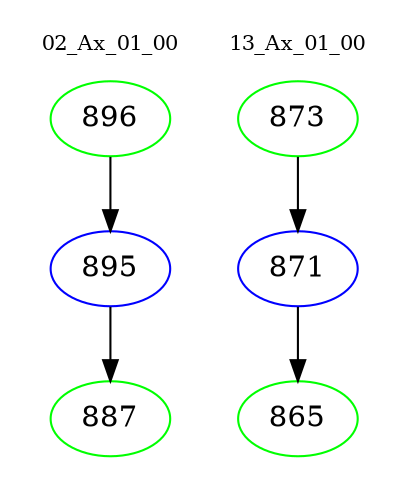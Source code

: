 digraph{
subgraph cluster_0 {
color = white
label = "02_Ax_01_00";
fontsize=10;
T0_896 [label="896", color="green"]
T0_896 -> T0_895 [color="black"]
T0_895 [label="895", color="blue"]
T0_895 -> T0_887 [color="black"]
T0_887 [label="887", color="green"]
}
subgraph cluster_1 {
color = white
label = "13_Ax_01_00";
fontsize=10;
T1_873 [label="873", color="green"]
T1_873 -> T1_871 [color="black"]
T1_871 [label="871", color="blue"]
T1_871 -> T1_865 [color="black"]
T1_865 [label="865", color="green"]
}
}
